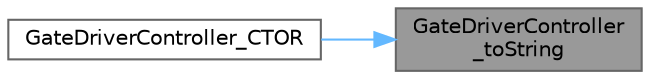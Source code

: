 digraph "GateDriverController_toString"
{
 // LATEX_PDF_SIZE
  bgcolor="transparent";
  edge [fontname=Helvetica,fontsize=10,labelfontname=Helvetica,labelfontsize=10];
  node [fontname=Helvetica,fontsize=10,shape=box,height=0.2,width=0.4];
  rankdir="RL";
  Node1 [id="Node000001",label="GateDriverController\l_toString",height=0.2,width=0.4,color="gray40", fillcolor="grey60", style="filled", fontcolor="black",tooltip="Converts the Gate Driver Controller configuration to a string."];
  Node1 -> Node2 [id="edge1_Node000001_Node000002",dir="back",color="steelblue1",style="solid",tooltip=" "];
  Node2 [id="Node000002",label="GateDriverController_CTOR",height=0.2,width=0.4,color="grey40", fillcolor="white", style="filled",URL="$_gate_driver_controller_8c.html#a5dbd532eee9a70e2ef5cb06f11edb3c0",tooltip="Constructor for the Gate Driver Controller."];
}
